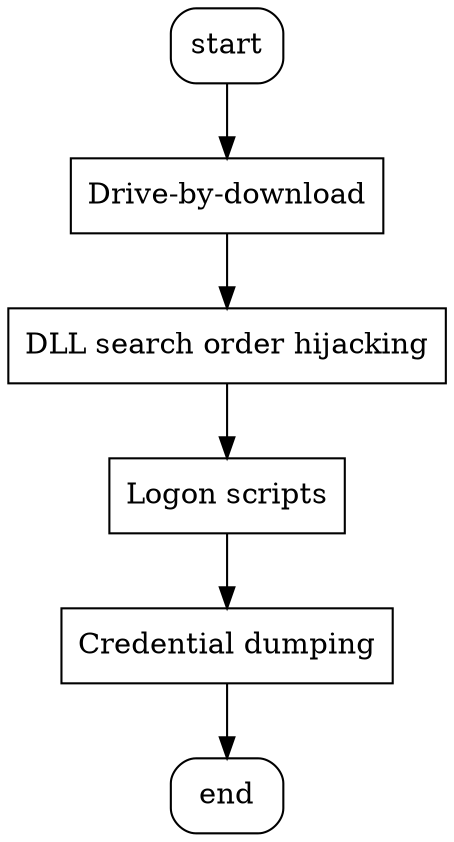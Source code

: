 digraph simple03 {
    // nodes
    1[label="start",shape=box,style=rounded];
    2[label="Drive-by-download",shape=box];
		//P1//
    3[label="DLL search order hijacking",shape=box];
		//P2;F1;P3
		//P1=>P2;P2->F1;F1->P3//
    4[label="Logon scripts",shape=box];
		//P4;F2
		//P3=>P4//
    5[label="Credential dumping",shape=box];
		//P5
		//P3=>P5//
    6[label="end",shape=box,style=rounded];

    // edges
    1->2->3->4->5->6;
}
